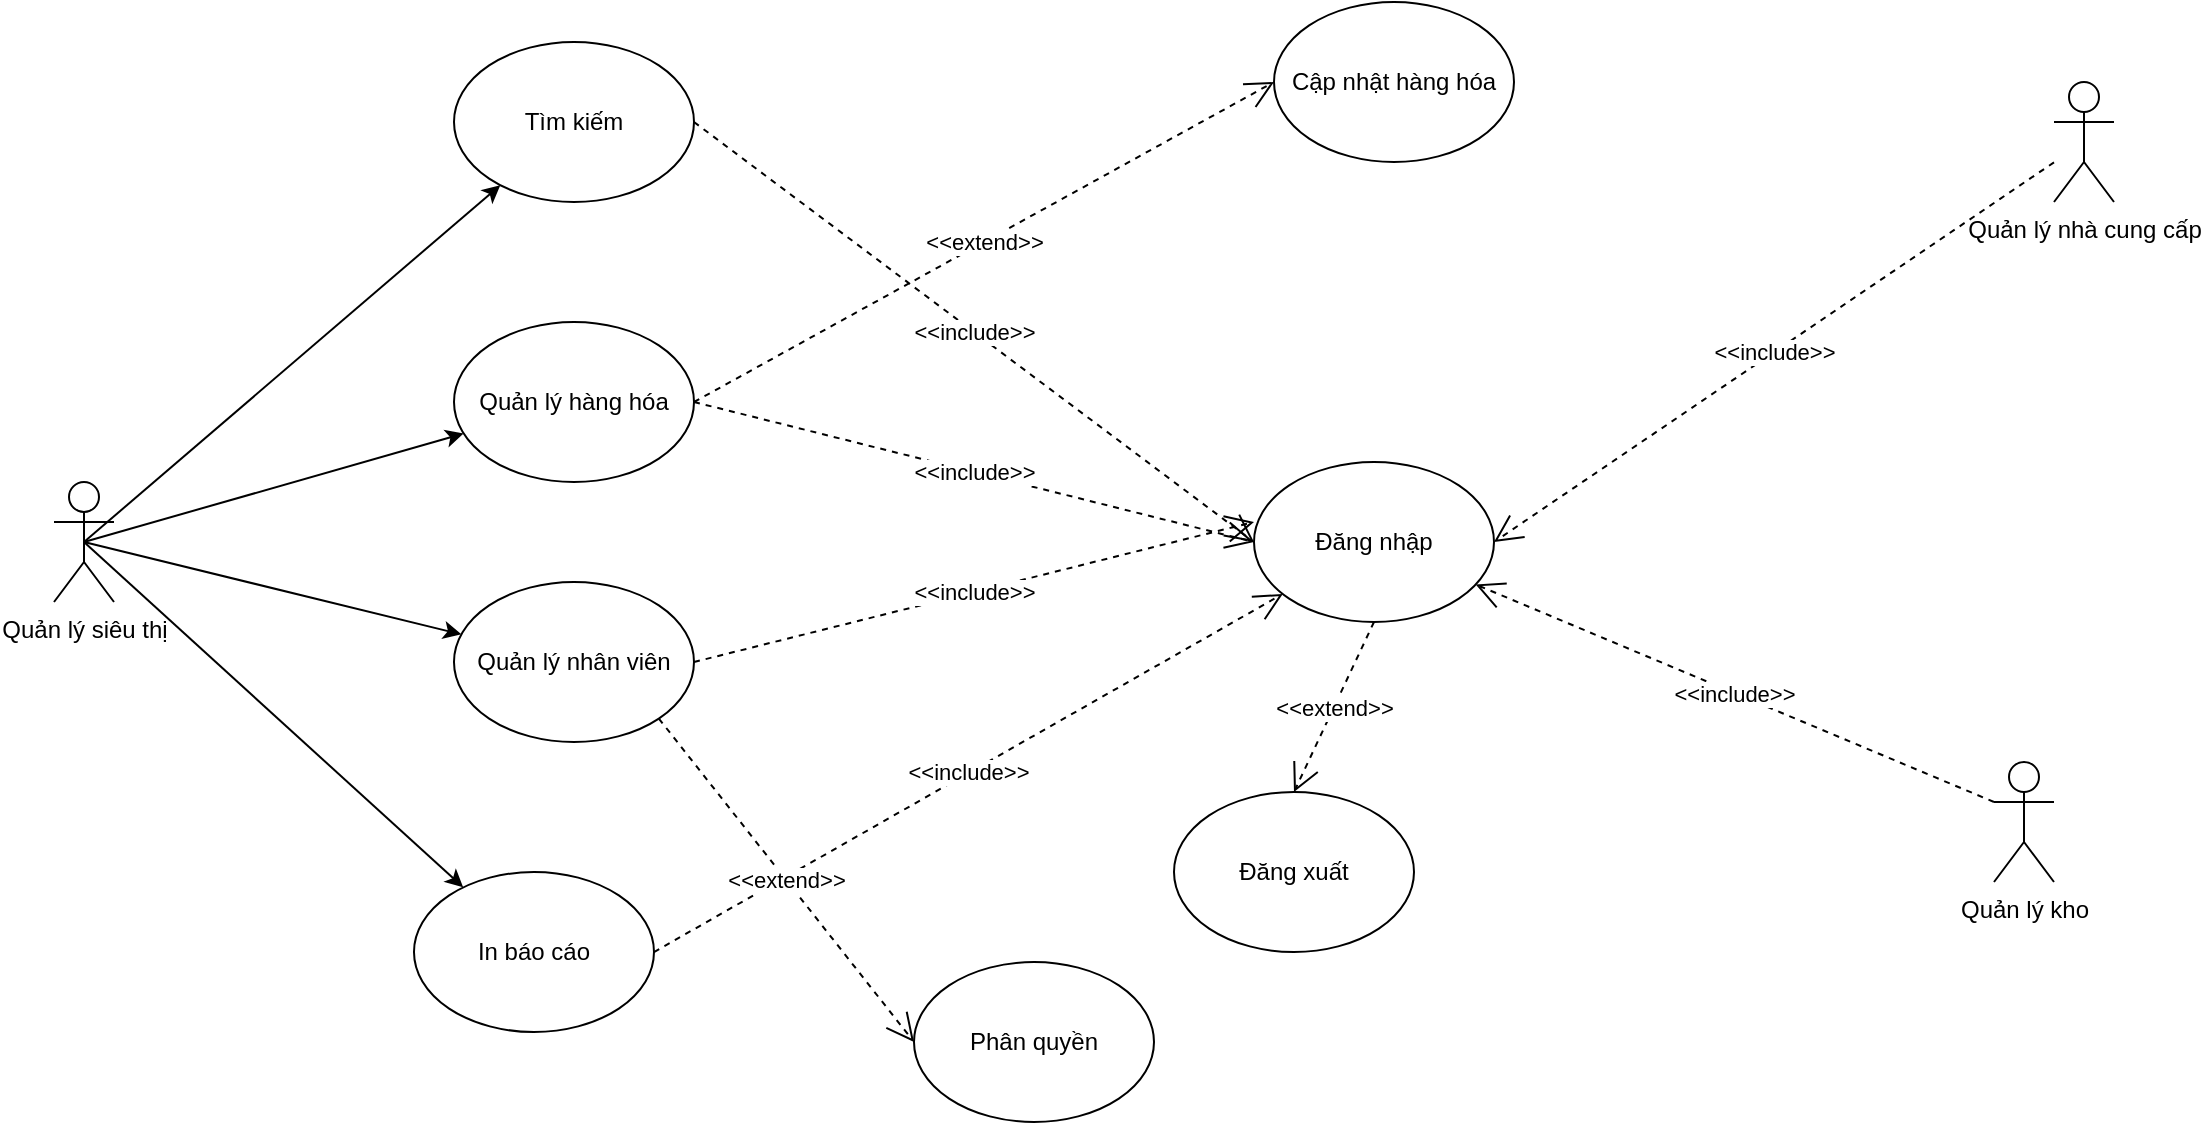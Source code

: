 <mxfile version="20.2.5" type="github">
  <diagram id="bmjHXtDE9AHRfwIUwjw0" name="Trang-1">
    <mxGraphModel dx="1662" dy="762" grid="1" gridSize="10" guides="1" tooltips="1" connect="1" arrows="1" fold="1" page="1" pageScale="1" pageWidth="827" pageHeight="1169" math="0" shadow="0">
      <root>
        <mxCell id="0" />
        <mxCell id="1" parent="0" />
        <mxCell id="4PgSZyD0OaH6xsT9j_vU-5" style="rounded=0;orthogonalLoop=1;jettySize=auto;html=1;exitX=0.5;exitY=0.5;exitDx=0;exitDy=0;exitPerimeter=0;" edge="1" parent="1" source="4PgSZyD0OaH6xsT9j_vU-1" target="4PgSZyD0OaH6xsT9j_vU-6">
          <mxGeometry relative="1" as="geometry">
            <mxPoint x="250" y="270" as="targetPoint" />
          </mxGeometry>
        </mxCell>
        <mxCell id="4PgSZyD0OaH6xsT9j_vU-7" style="rounded=0;orthogonalLoop=1;jettySize=auto;html=1;exitX=0.5;exitY=0.5;exitDx=0;exitDy=0;exitPerimeter=0;" edge="1" parent="1" source="4PgSZyD0OaH6xsT9j_vU-1" target="4PgSZyD0OaH6xsT9j_vU-8">
          <mxGeometry relative="1" as="geometry">
            <mxPoint x="240" y="410" as="targetPoint" />
          </mxGeometry>
        </mxCell>
        <mxCell id="4PgSZyD0OaH6xsT9j_vU-1" value="Quản lý siêu thị" style="shape=umlActor;verticalLabelPosition=bottom;verticalAlign=top;html=1;outlineConnect=0;" vertex="1" parent="1">
          <mxGeometry x="80" y="390" width="30" height="60" as="geometry" />
        </mxCell>
        <mxCell id="4PgSZyD0OaH6xsT9j_vU-2" value="Quản lý nhà cung cấp" style="shape=umlActor;verticalLabelPosition=bottom;verticalAlign=top;html=1;outlineConnect=0;" vertex="1" parent="1">
          <mxGeometry x="1080" y="190" width="30" height="60" as="geometry" />
        </mxCell>
        <mxCell id="4PgSZyD0OaH6xsT9j_vU-3" value="Quản lý kho" style="shape=umlActor;verticalLabelPosition=bottom;verticalAlign=top;html=1;outlineConnect=0;" vertex="1" parent="1">
          <mxGeometry x="1050" y="530" width="30" height="60" as="geometry" />
        </mxCell>
        <mxCell id="4PgSZyD0OaH6xsT9j_vU-6" value="Tìm kiếm" style="ellipse;whiteSpace=wrap;html=1;" vertex="1" parent="1">
          <mxGeometry x="280" y="170" width="120" height="80" as="geometry" />
        </mxCell>
        <mxCell id="4PgSZyD0OaH6xsT9j_vU-8" value="Quản lý hàng hóa" style="ellipse;whiteSpace=wrap;html=1;" vertex="1" parent="1">
          <mxGeometry x="280" y="310" width="120" height="80" as="geometry" />
        </mxCell>
        <mxCell id="4PgSZyD0OaH6xsT9j_vU-10" style="rounded=0;orthogonalLoop=1;jettySize=auto;html=1;exitX=0.5;exitY=0.5;exitDx=0;exitDy=0;exitPerimeter=0;" edge="1" parent="1" source="4PgSZyD0OaH6xsT9j_vU-1" target="4PgSZyD0OaH6xsT9j_vU-11">
          <mxGeometry relative="1" as="geometry">
            <mxPoint x="211.597" y="511.765" as="targetPoint" />
            <mxPoint x="60" y="460" as="sourcePoint" />
          </mxGeometry>
        </mxCell>
        <mxCell id="4PgSZyD0OaH6xsT9j_vU-11" value="Quản lý nhân viên" style="ellipse;whiteSpace=wrap;html=1;" vertex="1" parent="1">
          <mxGeometry x="279.997" y="440.005" width="120" height="80" as="geometry" />
        </mxCell>
        <mxCell id="4PgSZyD0OaH6xsT9j_vU-12" style="rounded=0;orthogonalLoop=1;jettySize=auto;html=1;exitX=0.5;exitY=0.5;exitDx=0;exitDy=0;exitPerimeter=0;" edge="1" parent="1" target="4PgSZyD0OaH6xsT9j_vU-13" source="4PgSZyD0OaH6xsT9j_vU-1">
          <mxGeometry relative="1" as="geometry">
            <mxPoint x="179.997" y="640.415" as="targetPoint" />
            <mxPoint x="68.4" y="489.0" as="sourcePoint" />
          </mxGeometry>
        </mxCell>
        <mxCell id="4PgSZyD0OaH6xsT9j_vU-13" value="In báo cáo" style="ellipse;whiteSpace=wrap;html=1;" vertex="1" parent="1">
          <mxGeometry x="259.997" y="585.005" width="120" height="80" as="geometry" />
        </mxCell>
        <mxCell id="4PgSZyD0OaH6xsT9j_vU-15" value="Đăng nhập" style="ellipse;whiteSpace=wrap;html=1;" vertex="1" parent="1">
          <mxGeometry x="680" y="380" width="120" height="80" as="geometry" />
        </mxCell>
        <mxCell id="4PgSZyD0OaH6xsT9j_vU-16" value="Đăng xuất" style="ellipse;whiteSpace=wrap;html=1;" vertex="1" parent="1">
          <mxGeometry x="640" y="545" width="120" height="80" as="geometry" />
        </mxCell>
        <mxCell id="4PgSZyD0OaH6xsT9j_vU-22" value="&amp;lt;&amp;lt;extend&amp;gt;&amp;gt;" style="endArrow=open;endSize=12;dashed=1;html=1;rounded=0;shadow=0;exitX=0.5;exitY=1;exitDx=0;exitDy=0;entryX=0.5;entryY=0;entryDx=0;entryDy=0;" edge="1" parent="1" source="4PgSZyD0OaH6xsT9j_vU-15" target="4PgSZyD0OaH6xsT9j_vU-16">
          <mxGeometry width="160" relative="1" as="geometry">
            <mxPoint x="460" y="660" as="sourcePoint" />
            <mxPoint x="620" y="660" as="targetPoint" />
          </mxGeometry>
        </mxCell>
        <mxCell id="4PgSZyD0OaH6xsT9j_vU-23" value="&amp;lt;&amp;lt;include&amp;gt;&amp;gt;" style="endArrow=open;endSize=12;dashed=1;html=1;rounded=0;shadow=0;exitX=1;exitY=0.5;exitDx=0;exitDy=0;entryX=0;entryY=0.5;entryDx=0;entryDy=0;" edge="1" parent="1" source="4PgSZyD0OaH6xsT9j_vU-8" target="4PgSZyD0OaH6xsT9j_vU-15">
          <mxGeometry width="160" relative="1" as="geometry">
            <mxPoint x="481.574" y="360.004" as="sourcePoint" />
            <mxPoint x="414" y="476.72" as="targetPoint" />
          </mxGeometry>
        </mxCell>
        <mxCell id="4PgSZyD0OaH6xsT9j_vU-26" value="&amp;lt;&amp;lt;include&amp;gt;&amp;gt;" style="endArrow=open;endSize=12;dashed=1;html=1;rounded=0;shadow=0;exitX=1;exitY=0.5;exitDx=0;exitDy=0;entryX=0;entryY=0.5;entryDx=0;entryDy=0;" edge="1" parent="1" source="4PgSZyD0OaH6xsT9j_vU-6" target="4PgSZyD0OaH6xsT9j_vU-15">
          <mxGeometry width="160" relative="1" as="geometry">
            <mxPoint x="410" y="360" as="sourcePoint" />
            <mxPoint x="600" y="370" as="targetPoint" />
          </mxGeometry>
        </mxCell>
        <mxCell id="4PgSZyD0OaH6xsT9j_vU-27" value="&amp;lt;&amp;lt;include&amp;gt;&amp;gt;" style="endArrow=open;endSize=12;dashed=1;html=1;rounded=0;shadow=0;exitX=1;exitY=0.5;exitDx=0;exitDy=0;entryX=0;entryY=0.375;entryDx=0;entryDy=0;entryPerimeter=0;" edge="1" parent="1" source="4PgSZyD0OaH6xsT9j_vU-11" target="4PgSZyD0OaH6xsT9j_vU-15">
          <mxGeometry width="160" relative="1" as="geometry">
            <mxPoint x="420" y="370" as="sourcePoint" />
            <mxPoint x="610" y="380" as="targetPoint" />
          </mxGeometry>
        </mxCell>
        <mxCell id="4PgSZyD0OaH6xsT9j_vU-28" value="&amp;lt;&amp;lt;include&amp;gt;&amp;gt;" style="endArrow=open;endSize=12;dashed=1;html=1;rounded=0;shadow=0;exitX=1;exitY=0.5;exitDx=0;exitDy=0;" edge="1" parent="1" source="4PgSZyD0OaH6xsT9j_vU-13" target="4PgSZyD0OaH6xsT9j_vU-15">
          <mxGeometry width="160" relative="1" as="geometry">
            <mxPoint x="419.997" y="560.005" as="sourcePoint" />
            <mxPoint x="680" y="420" as="targetPoint" />
          </mxGeometry>
        </mxCell>
        <mxCell id="4PgSZyD0OaH6xsT9j_vU-30" value="Phân quyền" style="ellipse;whiteSpace=wrap;html=1;" vertex="1" parent="1">
          <mxGeometry x="510" y="630" width="120" height="80" as="geometry" />
        </mxCell>
        <mxCell id="4PgSZyD0OaH6xsT9j_vU-31" value="&amp;lt;&amp;lt;extend&amp;gt;&amp;gt;" style="endArrow=open;endSize=12;dashed=1;html=1;rounded=0;shadow=0;exitX=1;exitY=1;exitDx=0;exitDy=0;entryX=0;entryY=0.5;entryDx=0;entryDy=0;" edge="1" parent="1" target="4PgSZyD0OaH6xsT9j_vU-30" source="4PgSZyD0OaH6xsT9j_vU-11">
          <mxGeometry width="160" relative="1" as="geometry">
            <mxPoint x="560" y="580" as="sourcePoint" />
            <mxPoint x="440" y="780" as="targetPoint" />
          </mxGeometry>
        </mxCell>
        <mxCell id="4PgSZyD0OaH6xsT9j_vU-32" value="Cập nhật hàng hóa" style="ellipse;whiteSpace=wrap;html=1;" vertex="1" parent="1">
          <mxGeometry x="690" y="150.0" width="120" height="80" as="geometry" />
        </mxCell>
        <mxCell id="4PgSZyD0OaH6xsT9j_vU-33" value="&amp;lt;&amp;lt;extend&amp;gt;&amp;gt;" style="endArrow=open;endSize=12;dashed=1;html=1;rounded=0;shadow=0;exitX=1;exitY=0.5;exitDx=0;exitDy=0;entryX=0;entryY=0.5;entryDx=0;entryDy=0;" edge="1" parent="1" target="4PgSZyD0OaH6xsT9j_vU-32" source="4PgSZyD0OaH6xsT9j_vU-8">
          <mxGeometry width="160" relative="1" as="geometry">
            <mxPoint x="400" y="250.0" as="sourcePoint" />
            <mxPoint x="560" y="212.96" as="targetPoint" />
          </mxGeometry>
        </mxCell>
        <mxCell id="4PgSZyD0OaH6xsT9j_vU-35" value="&amp;lt;&amp;lt;include&amp;gt;&amp;gt;" style="endArrow=open;endSize=12;dashed=1;html=1;rounded=0;shadow=0;exitX=0;exitY=0.333;exitDx=0;exitDy=0;exitPerimeter=0;" edge="1" parent="1" source="4PgSZyD0OaH6xsT9j_vU-3" target="4PgSZyD0OaH6xsT9j_vU-15">
          <mxGeometry width="160" relative="1" as="geometry">
            <mxPoint x="809.997" y="510.005" as="sourcePoint" />
            <mxPoint x="1090" y="440" as="targetPoint" />
          </mxGeometry>
        </mxCell>
        <mxCell id="4PgSZyD0OaH6xsT9j_vU-36" value="&amp;lt;&amp;lt;include&amp;gt;&amp;gt;" style="endArrow=open;endSize=12;dashed=1;html=1;rounded=0;shadow=0;entryX=1;entryY=0.5;entryDx=0;entryDy=0;" edge="1" parent="1" source="4PgSZyD0OaH6xsT9j_vU-2" target="4PgSZyD0OaH6xsT9j_vU-15">
          <mxGeometry width="160" relative="1" as="geometry">
            <mxPoint x="1149.21" y="418.7" as="sourcePoint" />
            <mxPoint x="889.998" y="309.998" as="targetPoint" />
          </mxGeometry>
        </mxCell>
      </root>
    </mxGraphModel>
  </diagram>
</mxfile>
